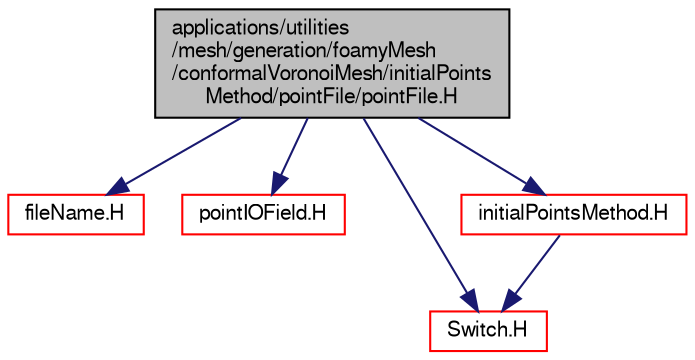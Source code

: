 digraph "applications/utilities/mesh/generation/foamyMesh/conformalVoronoiMesh/initialPointsMethod/pointFile/pointFile.H"
{
  bgcolor="transparent";
  edge [fontname="FreeSans",fontsize="10",labelfontname="FreeSans",labelfontsize="10"];
  node [fontname="FreeSans",fontsize="10",shape=record];
  Node1 [label="applications/utilities\l/mesh/generation/foamyMesh\l/conformalVoronoiMesh/initialPoints\lMethod/pointFile/pointFile.H",height=0.2,width=0.4,color="black", fillcolor="grey75", style="filled" fontcolor="black"];
  Node1 -> Node2 [color="midnightblue",fontsize="10",style="solid",fontname="FreeSans"];
  Node2 [label="fileName.H",height=0.2,width=0.4,color="red",URL="$a08498.html"];
  Node1 -> Node3 [color="midnightblue",fontsize="10",style="solid",fontname="FreeSans"];
  Node3 [label="pointIOField.H",height=0.2,width=0.4,color="red",URL="$a08315.html"];
  Node1 -> Node4 [color="midnightblue",fontsize="10",style="solid",fontname="FreeSans"];
  Node4 [label="Switch.H",height=0.2,width=0.4,color="red",URL="$a08345.html"];
  Node1 -> Node5 [color="midnightblue",fontsize="10",style="solid",fontname="FreeSans"];
  Node5 [label="initialPointsMethod.H",height=0.2,width=0.4,color="red",URL="$a03693.html"];
  Node5 -> Node4 [color="midnightblue",fontsize="10",style="solid",fontname="FreeSans"];
}
